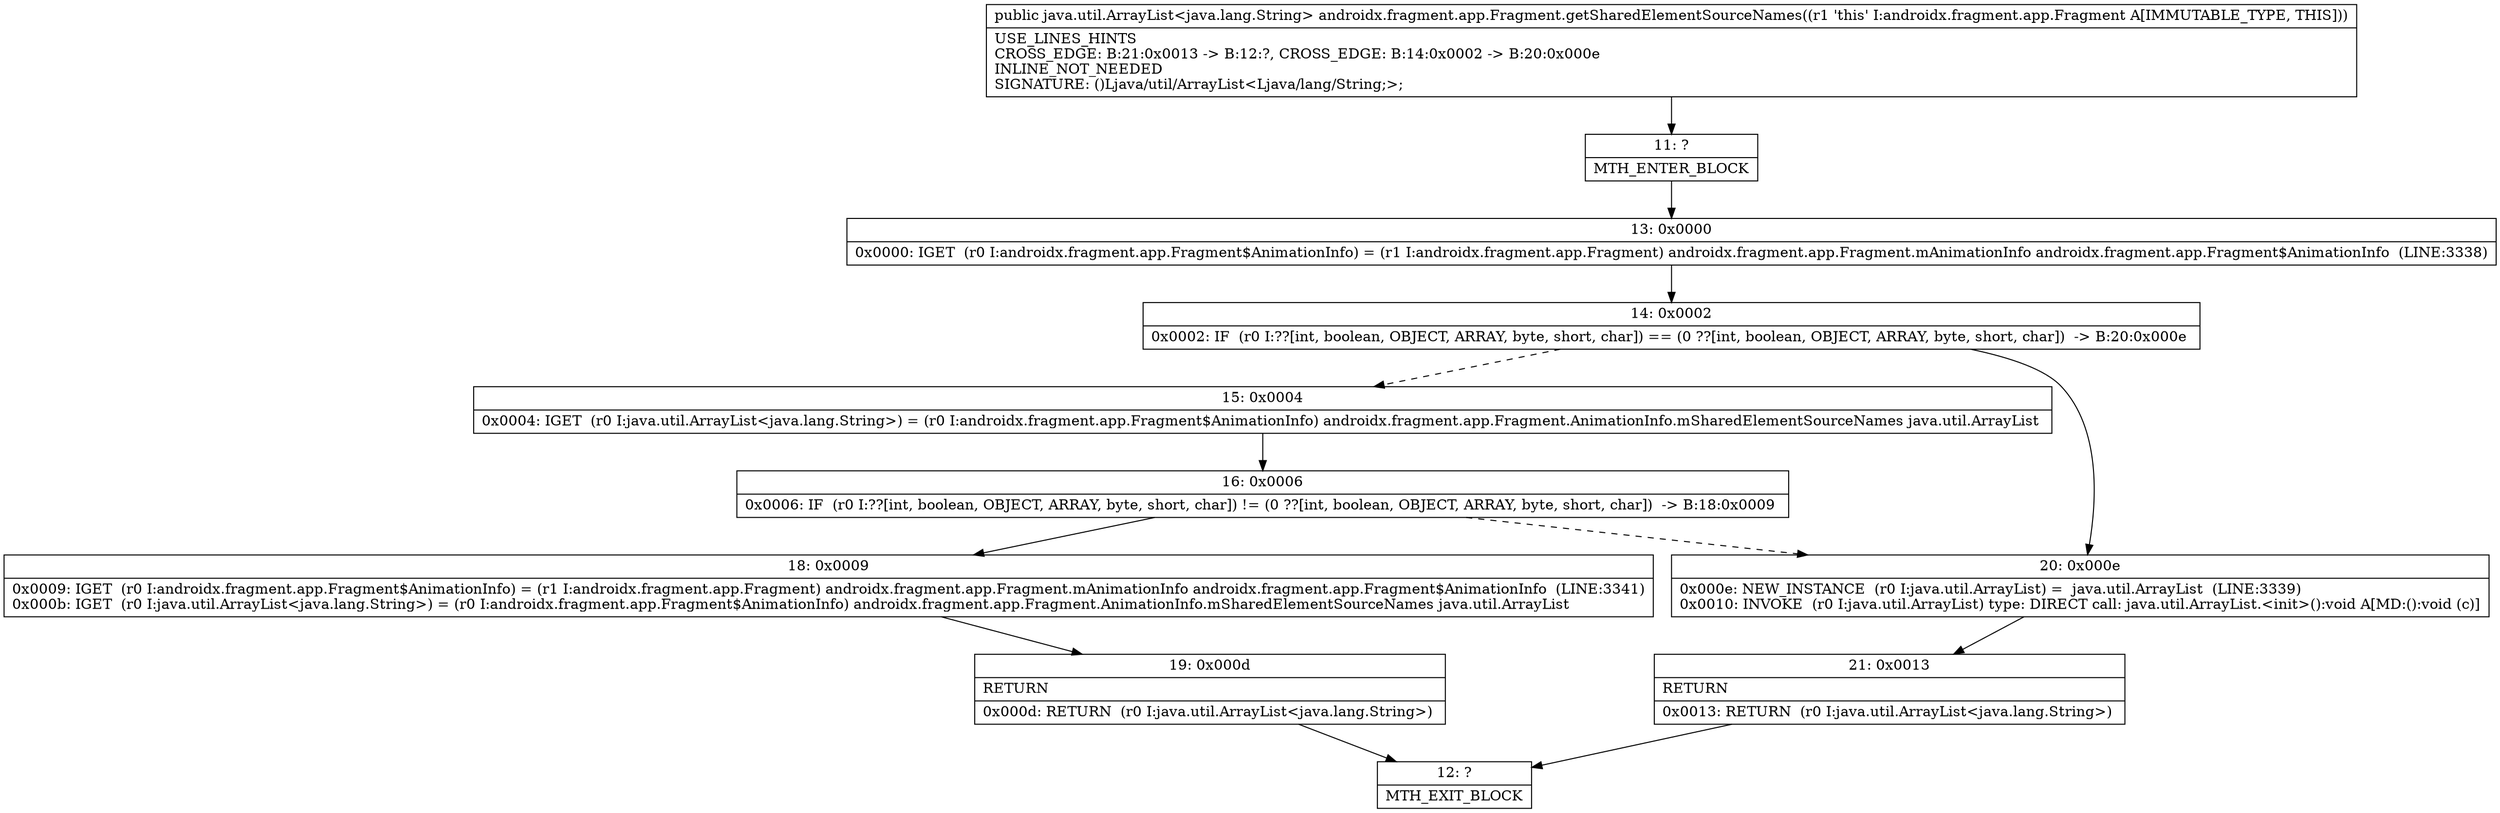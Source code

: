 digraph "CFG forandroidx.fragment.app.Fragment.getSharedElementSourceNames()Ljava\/util\/ArrayList;" {
Node_11 [shape=record,label="{11\:\ ?|MTH_ENTER_BLOCK\l}"];
Node_13 [shape=record,label="{13\:\ 0x0000|0x0000: IGET  (r0 I:androidx.fragment.app.Fragment$AnimationInfo) = (r1 I:androidx.fragment.app.Fragment) androidx.fragment.app.Fragment.mAnimationInfo androidx.fragment.app.Fragment$AnimationInfo  (LINE:3338)\l}"];
Node_14 [shape=record,label="{14\:\ 0x0002|0x0002: IF  (r0 I:??[int, boolean, OBJECT, ARRAY, byte, short, char]) == (0 ??[int, boolean, OBJECT, ARRAY, byte, short, char])  \-\> B:20:0x000e \l}"];
Node_15 [shape=record,label="{15\:\ 0x0004|0x0004: IGET  (r0 I:java.util.ArrayList\<java.lang.String\>) = (r0 I:androidx.fragment.app.Fragment$AnimationInfo) androidx.fragment.app.Fragment.AnimationInfo.mSharedElementSourceNames java.util.ArrayList \l}"];
Node_16 [shape=record,label="{16\:\ 0x0006|0x0006: IF  (r0 I:??[int, boolean, OBJECT, ARRAY, byte, short, char]) != (0 ??[int, boolean, OBJECT, ARRAY, byte, short, char])  \-\> B:18:0x0009 \l}"];
Node_18 [shape=record,label="{18\:\ 0x0009|0x0009: IGET  (r0 I:androidx.fragment.app.Fragment$AnimationInfo) = (r1 I:androidx.fragment.app.Fragment) androidx.fragment.app.Fragment.mAnimationInfo androidx.fragment.app.Fragment$AnimationInfo  (LINE:3341)\l0x000b: IGET  (r0 I:java.util.ArrayList\<java.lang.String\>) = (r0 I:androidx.fragment.app.Fragment$AnimationInfo) androidx.fragment.app.Fragment.AnimationInfo.mSharedElementSourceNames java.util.ArrayList \l}"];
Node_19 [shape=record,label="{19\:\ 0x000d|RETURN\l|0x000d: RETURN  (r0 I:java.util.ArrayList\<java.lang.String\>) \l}"];
Node_12 [shape=record,label="{12\:\ ?|MTH_EXIT_BLOCK\l}"];
Node_20 [shape=record,label="{20\:\ 0x000e|0x000e: NEW_INSTANCE  (r0 I:java.util.ArrayList) =  java.util.ArrayList  (LINE:3339)\l0x0010: INVOKE  (r0 I:java.util.ArrayList) type: DIRECT call: java.util.ArrayList.\<init\>():void A[MD:():void (c)]\l}"];
Node_21 [shape=record,label="{21\:\ 0x0013|RETURN\l|0x0013: RETURN  (r0 I:java.util.ArrayList\<java.lang.String\>) \l}"];
MethodNode[shape=record,label="{public java.util.ArrayList\<java.lang.String\> androidx.fragment.app.Fragment.getSharedElementSourceNames((r1 'this' I:androidx.fragment.app.Fragment A[IMMUTABLE_TYPE, THIS]))  | USE_LINES_HINTS\lCROSS_EDGE: B:21:0x0013 \-\> B:12:?, CROSS_EDGE: B:14:0x0002 \-\> B:20:0x000e\lINLINE_NOT_NEEDED\lSIGNATURE: ()Ljava\/util\/ArrayList\<Ljava\/lang\/String;\>;\l}"];
MethodNode -> Node_11;Node_11 -> Node_13;
Node_13 -> Node_14;
Node_14 -> Node_15[style=dashed];
Node_14 -> Node_20;
Node_15 -> Node_16;
Node_16 -> Node_18;
Node_16 -> Node_20[style=dashed];
Node_18 -> Node_19;
Node_19 -> Node_12;
Node_20 -> Node_21;
Node_21 -> Node_12;
}

